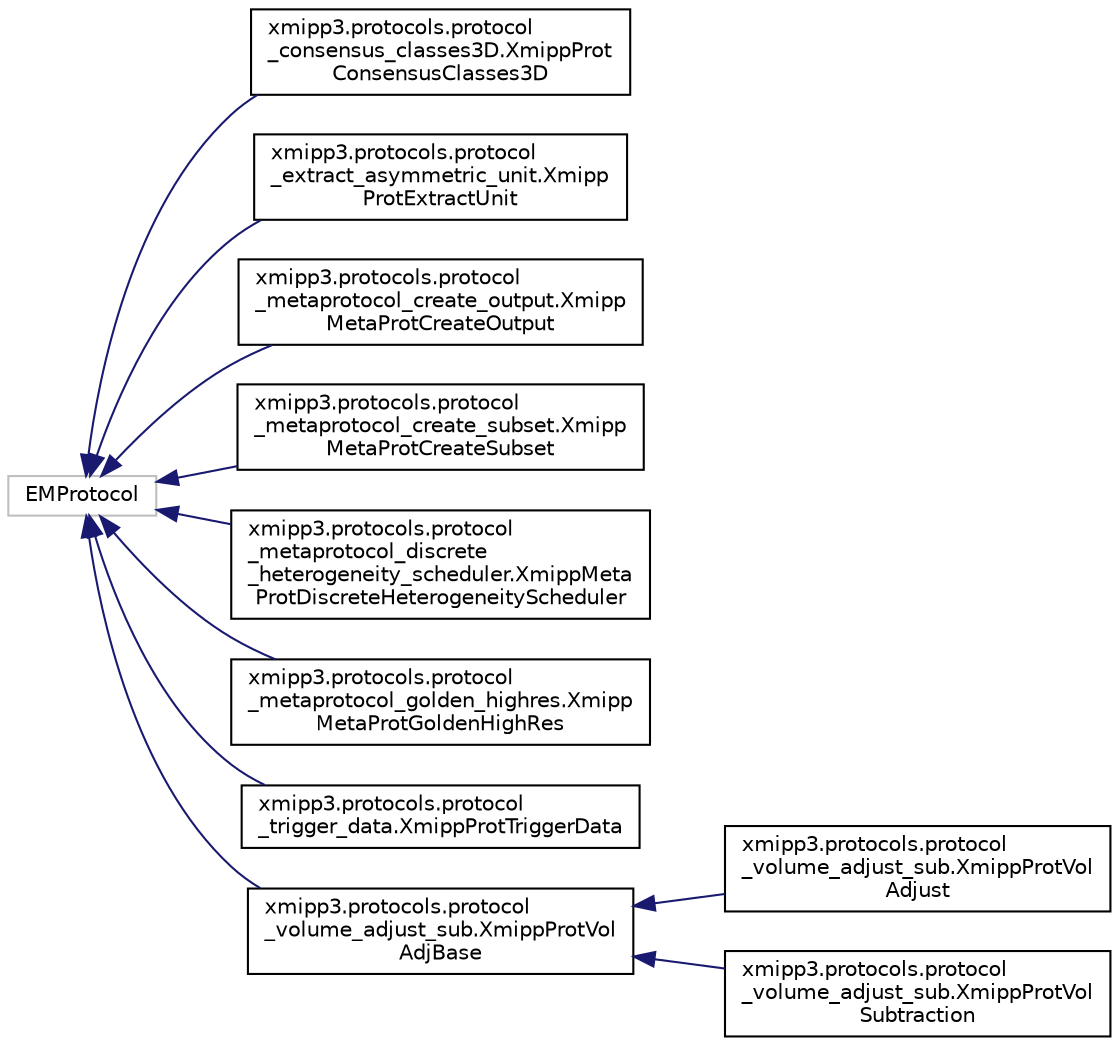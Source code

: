 digraph "Graphical Class Hierarchy"
{
  edge [fontname="Helvetica",fontsize="10",labelfontname="Helvetica",labelfontsize="10"];
  node [fontname="Helvetica",fontsize="10",shape=record];
  rankdir="LR";
  Node481 [label="EMProtocol",height=0.2,width=0.4,color="grey75", fillcolor="white", style="filled"];
  Node481 -> Node0 [dir="back",color="midnightblue",fontsize="10",style="solid",fontname="Helvetica"];
  Node0 [label="xmipp3.protocols.protocol\l_consensus_classes3D.XmippProt\lConsensusClasses3D",height=0.2,width=0.4,color="black", fillcolor="white", style="filled",URL="$classxmipp3_1_1protocols_1_1protocol__consensus__classes3D_1_1XmippProtConsensusClasses3D.html"];
  Node481 -> Node483 [dir="back",color="midnightblue",fontsize="10",style="solid",fontname="Helvetica"];
  Node483 [label="xmipp3.protocols.protocol\l_extract_asymmetric_unit.Xmipp\lProtExtractUnit",height=0.2,width=0.4,color="black", fillcolor="white", style="filled",URL="$classxmipp3_1_1protocols_1_1protocol__extract__asymmetric__unit_1_1XmippProtExtractUnit.html"];
  Node481 -> Node484 [dir="back",color="midnightblue",fontsize="10",style="solid",fontname="Helvetica"];
  Node484 [label="xmipp3.protocols.protocol\l_metaprotocol_create_output.Xmipp\lMetaProtCreateOutput",height=0.2,width=0.4,color="black", fillcolor="white", style="filled",URL="$classxmipp3_1_1protocols_1_1protocol__metaprotocol__create__output_1_1XmippMetaProtCreateOutput.html"];
  Node481 -> Node485 [dir="back",color="midnightblue",fontsize="10",style="solid",fontname="Helvetica"];
  Node485 [label="xmipp3.protocols.protocol\l_metaprotocol_create_subset.Xmipp\lMetaProtCreateSubset",height=0.2,width=0.4,color="black", fillcolor="white", style="filled",URL="$classxmipp3_1_1protocols_1_1protocol__metaprotocol__create__subset_1_1XmippMetaProtCreateSubset.html"];
  Node481 -> Node486 [dir="back",color="midnightblue",fontsize="10",style="solid",fontname="Helvetica"];
  Node486 [label="xmipp3.protocols.protocol\l_metaprotocol_discrete\l_heterogeneity_scheduler.XmippMeta\lProtDiscreteHeterogeneityScheduler",height=0.2,width=0.4,color="black", fillcolor="white", style="filled",URL="$classxmipp3_1_1protocols_1_1protocol__metaprotocol__discrete__heterogeneity__scheduler_1_1XmippM3f62c4fa4b97f32867598eeede2b093c.html"];
  Node481 -> Node487 [dir="back",color="midnightblue",fontsize="10",style="solid",fontname="Helvetica"];
  Node487 [label="xmipp3.protocols.protocol\l_metaprotocol_golden_highres.Xmipp\lMetaProtGoldenHighRes",height=0.2,width=0.4,color="black", fillcolor="white", style="filled",URL="$classxmipp3_1_1protocols_1_1protocol__metaprotocol__golden__highres_1_1XmippMetaProtGoldenHighRes.html"];
  Node481 -> Node488 [dir="back",color="midnightblue",fontsize="10",style="solid",fontname="Helvetica"];
  Node488 [label="xmipp3.protocols.protocol\l_trigger_data.XmippProtTriggerData",height=0.2,width=0.4,color="black", fillcolor="white", style="filled",URL="$classxmipp3_1_1protocols_1_1protocol__trigger__data_1_1XmippProtTriggerData.html"];
  Node481 -> Node489 [dir="back",color="midnightblue",fontsize="10",style="solid",fontname="Helvetica"];
  Node489 [label="xmipp3.protocols.protocol\l_volume_adjust_sub.XmippProtVol\lAdjBase",height=0.2,width=0.4,color="black", fillcolor="white", style="filled",URL="$classxmipp3_1_1protocols_1_1protocol__volume__adjust__sub_1_1XmippProtVolAdjBase.html"];
  Node489 -> Node490 [dir="back",color="midnightblue",fontsize="10",style="solid",fontname="Helvetica"];
  Node490 [label="xmipp3.protocols.protocol\l_volume_adjust_sub.XmippProtVol\lAdjust",height=0.2,width=0.4,color="black", fillcolor="white", style="filled",URL="$classxmipp3_1_1protocols_1_1protocol__volume__adjust__sub_1_1XmippProtVolAdjust.html"];
  Node489 -> Node491 [dir="back",color="midnightblue",fontsize="10",style="solid",fontname="Helvetica"];
  Node491 [label="xmipp3.protocols.protocol\l_volume_adjust_sub.XmippProtVol\lSubtraction",height=0.2,width=0.4,color="black", fillcolor="white", style="filled",URL="$classxmipp3_1_1protocols_1_1protocol__volume__adjust__sub_1_1XmippProtVolSubtraction.html"];
}
